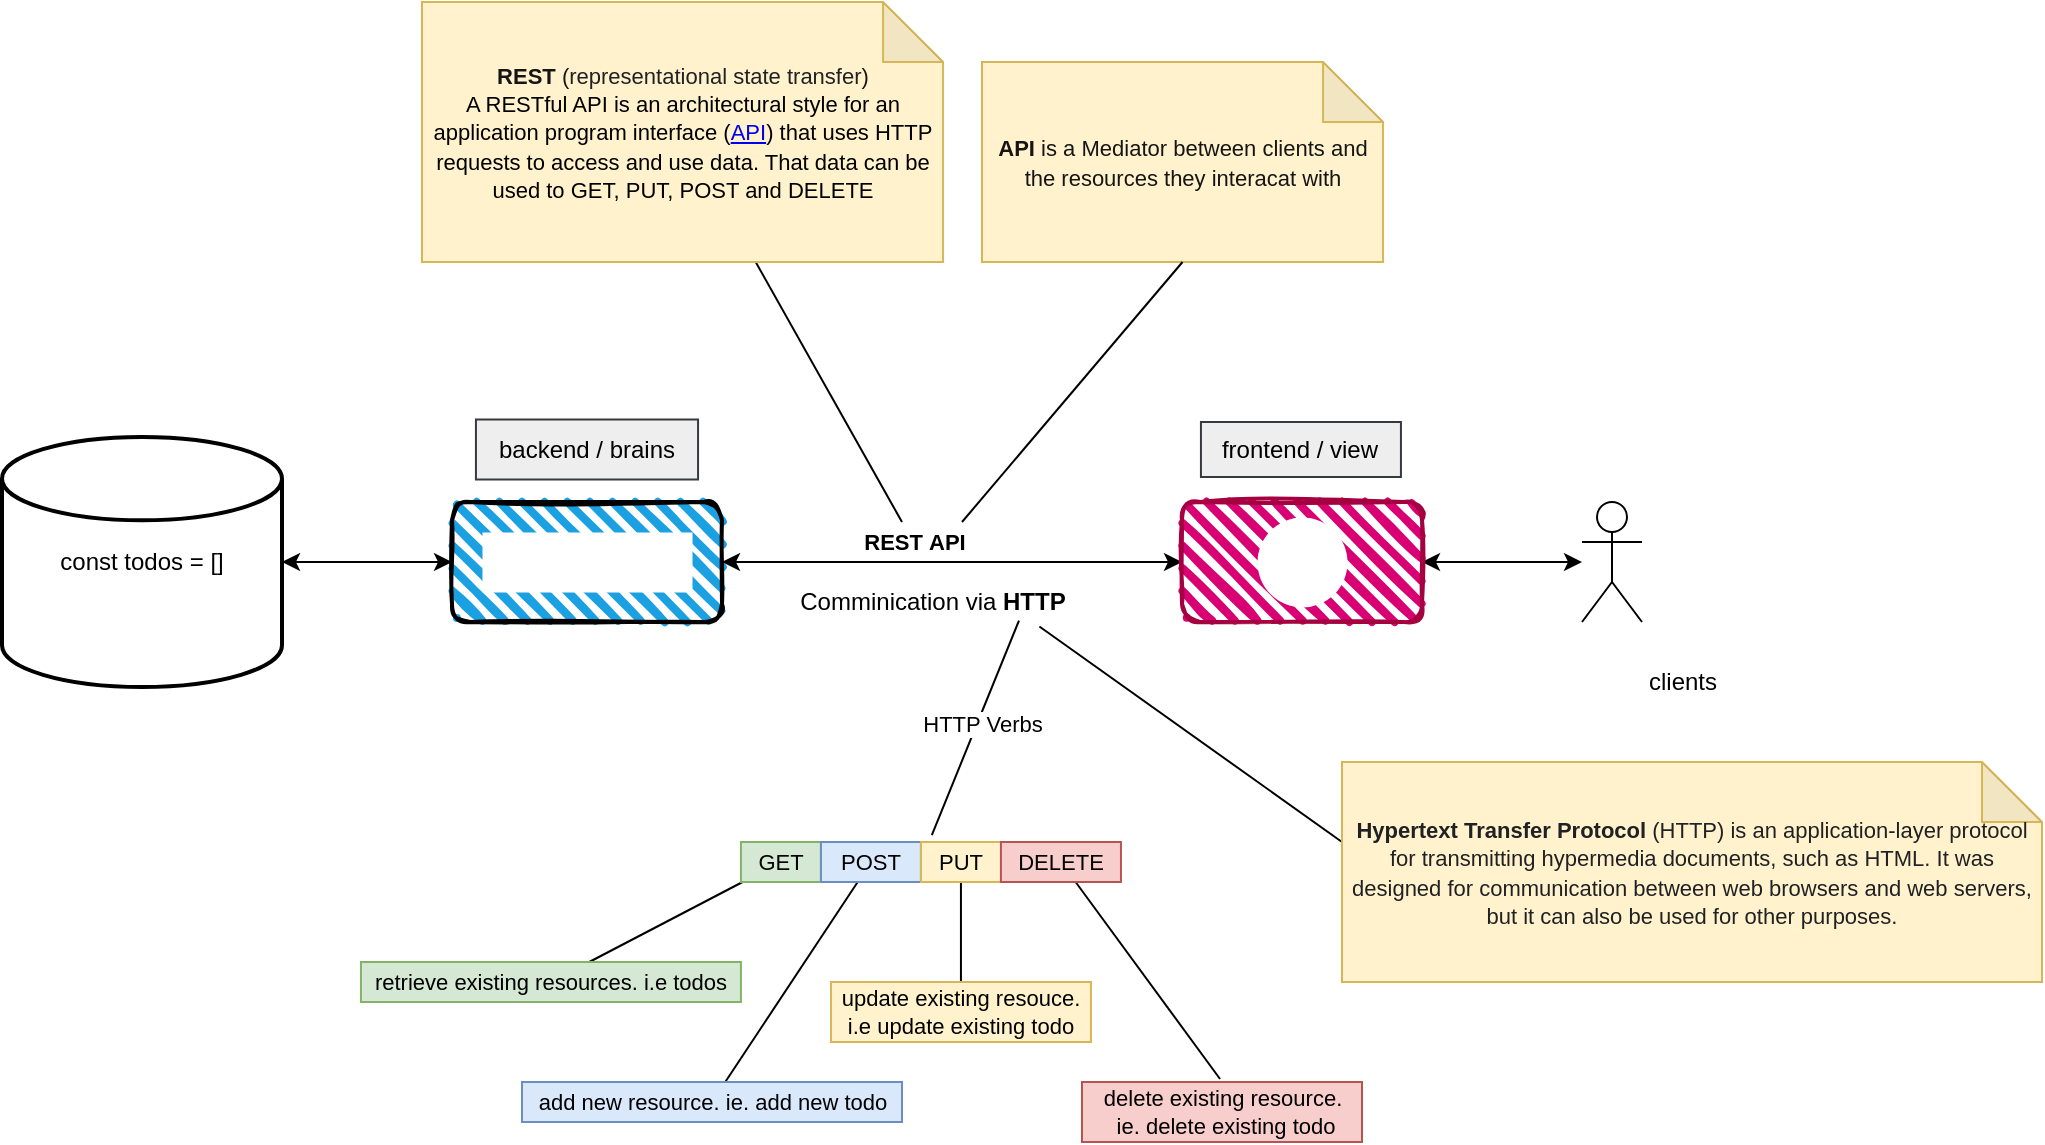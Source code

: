 <mxfile>
    <diagram id="IDOxm_LQ76FwN6nFHCAm" name="Page-1">
        <mxGraphModel dx="1586" dy="732" grid="0" gridSize="10" guides="1" tooltips="1" connect="1" arrows="1" fold="1" page="0" pageScale="1" pageWidth="827" pageHeight="1169" math="0" shadow="0">
            <root>
                <mxCell id="0"/>
                <mxCell id="1" parent="0"/>
                <mxCell id="16" style="edgeStyle=orthogonalEdgeStyle;rounded=0;orthogonalLoop=1;jettySize=auto;html=1;exitX=0;exitY=0.5;exitDx=0;exitDy=0;entryX=1;entryY=0.5;entryDx=0;entryDy=0;entryPerimeter=0;startArrow=classic;startFill=1;" parent="1" source="3" target="15" edge="1">
                    <mxGeometry relative="1" as="geometry"/>
                </mxCell>
                <mxCell id="3" value="" style="rounded=1;whiteSpace=wrap;html=1;strokeWidth=2;fillWeight=4;hachureGap=8;hachureAngle=45;fillColor=#1ba1e2;sketch=1;" parent="1" vertex="1">
                    <mxGeometry x="35" y="290" width="135" height="60" as="geometry"/>
                </mxCell>
                <mxCell id="14" value="" style="endArrow=classic;startArrow=classic;html=1;exitX=1;exitY=0.5;exitDx=0;exitDy=0;entryX=0;entryY=0.5;entryDx=0;entryDy=0;" parent="1" source="3" target="2" edge="1">
                    <mxGeometry width="50" height="50" relative="1" as="geometry">
                        <mxPoint x="220" y="340" as="sourcePoint"/>
                        <mxPoint x="350" y="320" as="targetPoint"/>
                    </mxGeometry>
                </mxCell>
                <mxCell id="20" value="&lt;b&gt;REST&lt;/b&gt; &lt;b&gt;API&lt;/b&gt;" style="edgeLabel;html=1;align=center;verticalAlign=middle;resizable=0;points=[];" parent="14" vertex="1" connectable="0">
                    <mxGeometry x="0.013" y="1" relative="1" as="geometry">
                        <mxPoint x="-21" y="-9" as="offset"/>
                    </mxGeometry>
                </mxCell>
                <mxCell id="15" value="const todos = []" style="strokeWidth=2;html=1;shape=mxgraph.flowchart.database;whiteSpace=wrap;" parent="1" vertex="1">
                    <mxGeometry x="-190" y="257.5" width="140" height="125" as="geometry"/>
                </mxCell>
                <mxCell id="23" value="backend / brains" style="text;html=1;strokeColor=#36393d;fillColor=#eeeeee;align=center;verticalAlign=middle;whiteSpace=wrap;rounded=0;" parent="1" vertex="1">
                    <mxGeometry x="46.97" y="248.75" width="111.06" height="30" as="geometry"/>
                </mxCell>
                <mxCell id="24" value="frontend / view" style="text;html=1;strokeColor=#36393d;fillColor=#eeeeee;align=center;verticalAlign=middle;whiteSpace=wrap;rounded=0;" parent="1" vertex="1">
                    <mxGeometry x="409.47" y="250" width="100" height="27.5" as="geometry"/>
                </mxCell>
                <mxCell id="26" style="edgeStyle=orthogonalEdgeStyle;rounded=0;orthogonalLoop=1;jettySize=auto;html=1;entryX=1;entryY=0.5;entryDx=0;entryDy=0;startArrow=classic;startFill=1;" parent="1" source="25" target="2" edge="1">
                    <mxGeometry relative="1" as="geometry"/>
                </mxCell>
                <mxCell id="25" value="" style="shape=umlActor;verticalLabelPosition=bottom;verticalAlign=top;html=1;outlineConnect=0;" parent="1" vertex="1">
                    <mxGeometry x="600" y="290" width="30" height="60" as="geometry"/>
                </mxCell>
                <mxCell id="39" style="rounded=0;orthogonalLoop=1;jettySize=auto;html=1;entryX=0.136;entryY=-0.172;entryDx=0;entryDy=0;entryPerimeter=0;fontSize=11;endArrow=none;endFill=0;exitX=0.79;exitY=0.964;exitDx=0;exitDy=0;exitPerimeter=0;" parent="1" source="30" target="37" edge="1">
                    <mxGeometry relative="1" as="geometry"/>
                </mxCell>
                <mxCell id="54" value="HTTP Verbs" style="edgeLabel;html=1;align=center;verticalAlign=middle;resizable=0;points=[];fontSize=11;" parent="39" vertex="1" connectable="0">
                    <mxGeometry x="0.226" y="1" relative="1" as="geometry">
                        <mxPoint x="7" y="-15" as="offset"/>
                    </mxGeometry>
                </mxCell>
                <mxCell id="30" value="Comminication via &lt;b&gt;HTTP&lt;/b&gt;" style="text;html=1;align=center;verticalAlign=middle;resizable=0;points=[];autosize=1;strokeColor=none;" parent="1" vertex="1">
                    <mxGeometry x="200" y="330" width="150" height="20" as="geometry"/>
                </mxCell>
                <mxCell id="34" style="rounded=0;orthogonalLoop=1;jettySize=auto;html=1;fontSize=11;endArrow=none;endFill=0;" parent="1" source="55" edge="1">
                    <mxGeometry relative="1" as="geometry">
                        <mxPoint x="260" y="300" as="targetPoint"/>
                    </mxGeometry>
                </mxCell>
                <mxCell id="31" value="&lt;span style=&quot;color: rgb(21 , 21 , 21) ; font-family: &amp;#34;redhattext&amp;#34; , &amp;#34;overpass&amp;#34; , &amp;#34;overpass&amp;#34; , &amp;#34;helvetica&amp;#34; , &amp;#34;arial&amp;#34; , sans-serif ; font-size: 11px&quot;&gt;&lt;br&gt;&lt;/span&gt;" style="text;html=1;align=center;verticalAlign=middle;resizable=0;points=[];autosize=1;strokeColor=none;fontSize=11;" parent="1" vertex="1">
                    <mxGeometry x="270" y="180" width="20" height="20" as="geometry"/>
                </mxCell>
                <mxCell id="41" value="" style="rounded=0;orthogonalLoop=1;jettySize=auto;html=1;fontSize=11;endArrow=none;endFill=0;" parent="1" source="35" target="40" edge="1">
                    <mxGeometry relative="1" as="geometry"/>
                </mxCell>
                <mxCell id="35" value="GET" style="text;html=1;align=center;verticalAlign=middle;resizable=0;points=[];autosize=1;strokeColor=#82b366;fontSize=11;fillColor=#d5e8d4;" parent="1" vertex="1">
                    <mxGeometry x="179.47" y="460" width="40" height="20" as="geometry"/>
                </mxCell>
                <mxCell id="47" value="" style="rounded=0;orthogonalLoop=1;jettySize=auto;html=1;fontSize=11;endArrow=none;endFill=0;" parent="1" source="36" target="46" edge="1">
                    <mxGeometry relative="1" as="geometry"/>
                </mxCell>
                <mxCell id="36" value="POST" style="text;html=1;align=center;verticalAlign=middle;resizable=0;points=[];autosize=1;strokeColor=#6c8ebf;fontSize=11;fillColor=#dae8fc;" parent="1" vertex="1">
                    <mxGeometry x="219.47" y="460" width="50" height="20" as="geometry"/>
                </mxCell>
                <mxCell id="50" value="" style="edgeStyle=orthogonalEdgeStyle;rounded=0;orthogonalLoop=1;jettySize=auto;html=1;fontSize=11;endArrow=none;endFill=0;" parent="1" source="37" target="49" edge="1">
                    <mxGeometry relative="1" as="geometry"/>
                </mxCell>
                <mxCell id="37" value="PUT" style="text;html=1;align=center;verticalAlign=middle;resizable=0;points=[];autosize=1;strokeColor=#d6b656;fontSize=11;fillColor=#fff2cc;" parent="1" vertex="1">
                    <mxGeometry x="269.47" y="460" width="40" height="20" as="geometry"/>
                </mxCell>
                <mxCell id="53" value="" style="rounded=0;orthogonalLoop=1;jettySize=auto;html=1;fontSize=11;endArrow=none;endFill=0;entryX=0.493;entryY=-0.05;entryDx=0;entryDy=0;entryPerimeter=0;" parent="1" source="38" target="52" edge="1">
                    <mxGeometry relative="1" as="geometry">
                        <mxPoint x="432" y="611" as="targetPoint"/>
                    </mxGeometry>
                </mxCell>
                <mxCell id="38" value="DELETE" style="text;html=1;align=center;verticalAlign=middle;resizable=0;points=[];autosize=1;strokeColor=#b85450;fontSize=11;fillColor=#f8cecc;" parent="1" vertex="1">
                    <mxGeometry x="309.47" y="460" width="60" height="20" as="geometry"/>
                </mxCell>
                <mxCell id="40" value="retrieve existing resources. i.e todos" style="text;html=1;align=center;verticalAlign=middle;resizable=0;points=[];autosize=1;strokeColor=#82b366;fontSize=11;fillColor=#d5e8d4;" parent="1" vertex="1">
                    <mxGeometry x="-10.53" y="520" width="190" height="20" as="geometry"/>
                </mxCell>
                <mxCell id="46" value="add new resource. ie. add new todo" style="text;html=1;align=center;verticalAlign=middle;resizable=0;points=[];autosize=1;strokeColor=#6c8ebf;fontSize=11;fillColor=#dae8fc;" parent="1" vertex="1">
                    <mxGeometry x="70" y="580" width="190" height="20" as="geometry"/>
                </mxCell>
                <mxCell id="49" value="update existing resouce. &lt;br&gt;i.e update existing todo" style="text;html=1;align=center;verticalAlign=middle;resizable=0;points=[];autosize=1;strokeColor=#d6b656;fontSize=11;fillColor=#fff2cc;" parent="1" vertex="1">
                    <mxGeometry x="224.47" y="530" width="130" height="30" as="geometry"/>
                </mxCell>
                <mxCell id="52" value="delete existing resource.&lt;br&gt;&amp;nbsp;ie. delete existing todo" style="text;html=1;align=center;verticalAlign=middle;resizable=0;points=[];autosize=1;strokeColor=#b85450;fontSize=11;fillColor=#f8cecc;" parent="1" vertex="1">
                    <mxGeometry x="350" y="580" width="140" height="30" as="geometry"/>
                </mxCell>
                <mxCell id="55" value="&lt;font style=&quot;font-size: 11px&quot;&gt;&lt;font color=&quot;#151515&quot; face=&quot;redhattext, overpass, overpass, helvetica, arial, sans-serif&quot; style=&quot;font-size: 11px&quot;&gt;&lt;b&gt;REST &lt;/b&gt;(&lt;/font&gt;&lt;span style=&quot;font-family: &amp;#34;google sans&amp;#34; , &amp;#34;arial&amp;#34; , sans-serif ; color: rgb(32 , 33 , 36) ; text-align: left&quot;&gt;representational state transfer&lt;/span&gt;&lt;/font&gt;&lt;font color=&quot;#151515&quot; face=&quot;redhattext, overpass, overpass, helvetica, arial, sans-serif&quot; style=&quot;font-size: 11px&quot;&gt;)&lt;br&gt;&lt;/font&gt;&lt;font style=&quot;font-size: 11px&quot;&gt;A RESTful API is an architectural style for an application program interface (&lt;a href=&quot;https://searchapparchitecture.techtarget.com/definition/application-program-interface-API&quot; style=&quot;transition: all 0.2s ease 0s&quot;&gt;API&lt;/a&gt;) that uses HTTP requests to access and use data. That data can be used to GET, PUT, POST and DELETE&lt;/font&gt;&lt;font color=&quot;#151515&quot; face=&quot;redhattext, overpass, overpass, helvetica, arial, sans-serif&quot; style=&quot;font-size: 11px&quot;&gt;&lt;br&gt;&lt;/font&gt;" style="shape=note;whiteSpace=wrap;html=1;backgroundOutline=1;darkOpacity=0.05;fillColor=#fff2cc;strokeColor=#d6b656;" parent="1" vertex="1">
                    <mxGeometry x="20" y="40" width="260.53" height="130" as="geometry"/>
                </mxCell>
                <mxCell id="56" value="&lt;span style=&quot;color: rgb(21 , 21 , 21) ; font-family: &amp;#34;redhattext&amp;#34; , &amp;#34;overpass&amp;#34; , &amp;#34;overpass&amp;#34; , &amp;#34;helvetica&amp;#34; , &amp;#34;arial&amp;#34; , sans-serif ; font-size: 11px&quot;&gt;&lt;b&gt;API&lt;/b&gt; is a Mediator between clients and the resources they interacat with&lt;/span&gt;" style="shape=note;whiteSpace=wrap;html=1;backgroundOutline=1;darkOpacity=0.05;fillColor=#fff2cc;strokeColor=#d6b656;" parent="1" vertex="1">
                    <mxGeometry x="300" y="70" width="200.53" height="100" as="geometry"/>
                </mxCell>
                <mxCell id="57" style="rounded=0;orthogonalLoop=1;jettySize=auto;html=1;fontSize=11;endArrow=none;endFill=0;exitX=0.5;exitY=1;exitDx=0;exitDy=0;exitPerimeter=0;" parent="1" source="56" edge="1">
                    <mxGeometry relative="1" as="geometry">
                        <mxPoint x="290" y="300" as="targetPoint"/>
                        <mxPoint x="212.414" y="180" as="sourcePoint"/>
                    </mxGeometry>
                </mxCell>
                <mxCell id="60" value="" style="group" parent="1" vertex="1" connectable="0">
                    <mxGeometry x="470" y="410" width="350" height="110" as="geometry"/>
                </mxCell>
                <mxCell id="61" value="" style="group" parent="60" vertex="1" connectable="0">
                    <mxGeometry x="10" y="10" width="350" height="110" as="geometry"/>
                </mxCell>
                <mxCell id="58" style="rounded=0;orthogonalLoop=1;jettySize=auto;html=1;fontSize=11;endArrow=none;endFill=0;exitX=0.858;exitY=1.112;exitDx=0;exitDy=0;exitPerimeter=0;" parent="61" source="30" edge="1">
                    <mxGeometry relative="1" as="geometry">
                        <mxPoint y="40" as="targetPoint"/>
                        <mxPoint x="-9.735" y="-230" as="sourcePoint"/>
                    </mxGeometry>
                </mxCell>
                <mxCell id="59" value="&lt;font style=&quot;font-size: 11px&quot;&gt;&lt;b style=&quot;color: rgb(32 , 33 , 36) ; font-family: &amp;#34;arial&amp;#34; , sans-serif ; text-align: left&quot;&gt;Hypertext Transfer Protocol&lt;/b&gt;&lt;span style=&quot;color: rgb(32 , 33 , 36) ; font-family: &amp;#34;arial&amp;#34; , sans-serif ; text-align: left&quot;&gt;&amp;nbsp;(HTTP) is an application-layer protocol for transmitting hypermedia documents, such as HTML. It was designed for communication between web browsers and web servers, but it can also be used for other purposes.&lt;/span&gt;&lt;/font&gt;" style="shape=note;whiteSpace=wrap;html=1;backgroundOutline=1;darkOpacity=0.05;fillColor=#fff2cc;strokeColor=#d6b656;" parent="61" vertex="1">
                    <mxGeometry width="350" height="110" as="geometry"/>
                </mxCell>
                <mxCell id="62" value="" style="rounded=0;whiteSpace=wrap;html=1;strokeWidth=0;strokeColor=none;" parent="1" vertex="1">
                    <mxGeometry x="50" y="305" width="105" height="30" as="geometry"/>
                </mxCell>
                <mxCell id="9" value="" style="shape=image;verticalLabelPosition=bottom;labelBackgroundColor=#ffffff;verticalAlign=top;aspect=fixed;imageAspect=0;image=https://upload.wikimedia.org/wikipedia/commons/6/64/Expressjs.png;" parent="1" vertex="1">
                    <mxGeometry x="53.03" y="305" width="98.94" height="30" as="geometry"/>
                </mxCell>
                <mxCell id="66" value="" style="group" parent="1" vertex="1" connectable="0">
                    <mxGeometry x="400" y="290" width="120" height="60" as="geometry"/>
                </mxCell>
                <mxCell id="2" value="" style="rounded=1;whiteSpace=wrap;html=1;strokeWidth=2;fillWeight=4;hachureGap=8;hachureAngle=45;fillColor=#d80073;sketch=1;strokeColor=#A50040;fontColor=#ffffff;" parent="66" vertex="1">
                    <mxGeometry width="120" height="60" as="geometry"/>
                </mxCell>
                <mxCell id="65" value="" style="ellipse;whiteSpace=wrap;html=1;aspect=fixed;strokeWidth=0;fillColor=#ffffff;strokeColor=none;" parent="66" vertex="1">
                    <mxGeometry x="37.5" y="7.5" width="45" height="45" as="geometry"/>
                </mxCell>
                <mxCell id="6" value="" style="shape=image;verticalLabelPosition=bottom;labelBackgroundColor=#ffffff;verticalAlign=top;aspect=fixed;imageAspect=0;image=https://upload.wikimedia.org/wikipedia/commons/thumb/a/a7/React-icon.svg/1280px-React-icon.svg.png;" parent="66" vertex="1">
                    <mxGeometry x="31.74" y="12.5" width="56.52" height="40" as="geometry"/>
                </mxCell>
                <mxCell id="67" value="" style="shape=image;verticalLabelPosition=bottom;labelBackgroundColor=#ffffff;verticalAlign=top;aspect=fixed;imageAspect=0;image=https://www.bloorresearch.com/wp-content/uploads/2013/03/MONGO-DB-logo-300x470--x.png;" parent="1" vertex="1">
                    <mxGeometry x="-180" y="360" width="125.33" height="80" as="geometry"/>
                </mxCell>
                <mxCell id="68" value="" style="shape=image;verticalLabelPosition=bottom;labelBackgroundColor=#ffffff;verticalAlign=top;aspect=fixed;imageAspect=0;image=https://upload.wikimedia.org/wikipedia/commons/thumb/2/29/Postgresql_elephant.svg/1200px-Postgresql_elephant.svg.png;" parent="1" vertex="1">
                    <mxGeometry x="-160" y="420.43" width="42.34" height="43.68" as="geometry"/>
                </mxCell>
                <mxCell id="69" value="" style="shape=image;verticalLabelPosition=bottom;labelBackgroundColor=#ffffff;verticalAlign=top;aspect=fixed;imageAspect=0;image=https://download.logo.wine/logo/MySQL/MySQL-Logo.wine.png;direction=south;rotation=-90;" parent="1" vertex="1">
                    <mxGeometry x="-90.005" y="380.525" width="55.77" height="83.58" as="geometry"/>
                </mxCell>
                <mxCell id="71" value="" style="shape=image;verticalLabelPosition=bottom;labelBackgroundColor=#ffffff;verticalAlign=top;aspect=fixed;imageAspect=0;image=https://upload.wikimedia.org/wikipedia/commons/thumb/a/a5/Google_Chrome_icon_%28September_2014%29.svg/2048px-Google_Chrome_icon_%28September_2014%29.svg.png;" parent="1" vertex="1">
                    <mxGeometry x="650" y="295.27" width="49.47" height="49.47" as="geometry"/>
                </mxCell>
                <mxCell id="74" value="clients" style="text;html=1;align=center;verticalAlign=middle;resizable=0;points=[];autosize=1;strokeColor=none;" parent="1" vertex="1">
                    <mxGeometry x="625" y="370" width="50" height="20" as="geometry"/>
                </mxCell>
            </root>
        </mxGraphModel>
    </diagram>
</mxfile>